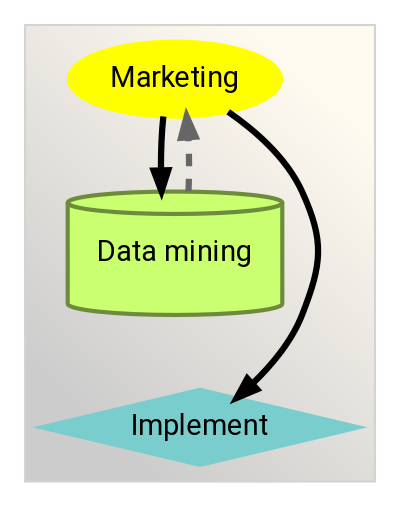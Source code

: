  digraph g {

  compound=true
  graph [fontsize=40 labelloc="t" label="" splines=true overlap=false rankdir = "TB"];
  node [fontname="comfortaa,Roboto,Arial,sans-serif", style=filled, penwidth=2]
  edge [fontname="comfortaa-bold,Roboto,Arial,sans-serif", penwidth=3]
  ratio = auto;
  subgraph cluster_0 {
        shape=oval;
        rankdir = "TB"
		style=filled;
		color=lightgrey;
		fillcolor="grey80:floralwhite";
		gradientangle=40
        node [shape=circle, style=filled gradientangle=270];
        m [label="Marketing" shape=oval color=yellow]
        d [label="Data mining" margin=.2 shape=cylinder fillcolor=darkolivegreen1 color=darkolivegreen4 ]
        i [label="Implement" shape=diamond color= darkslategray3]
        m->d
        d->i[color="invis"]
        d->m[style=dashed, color="grey40"]
        m->i
  }

}
